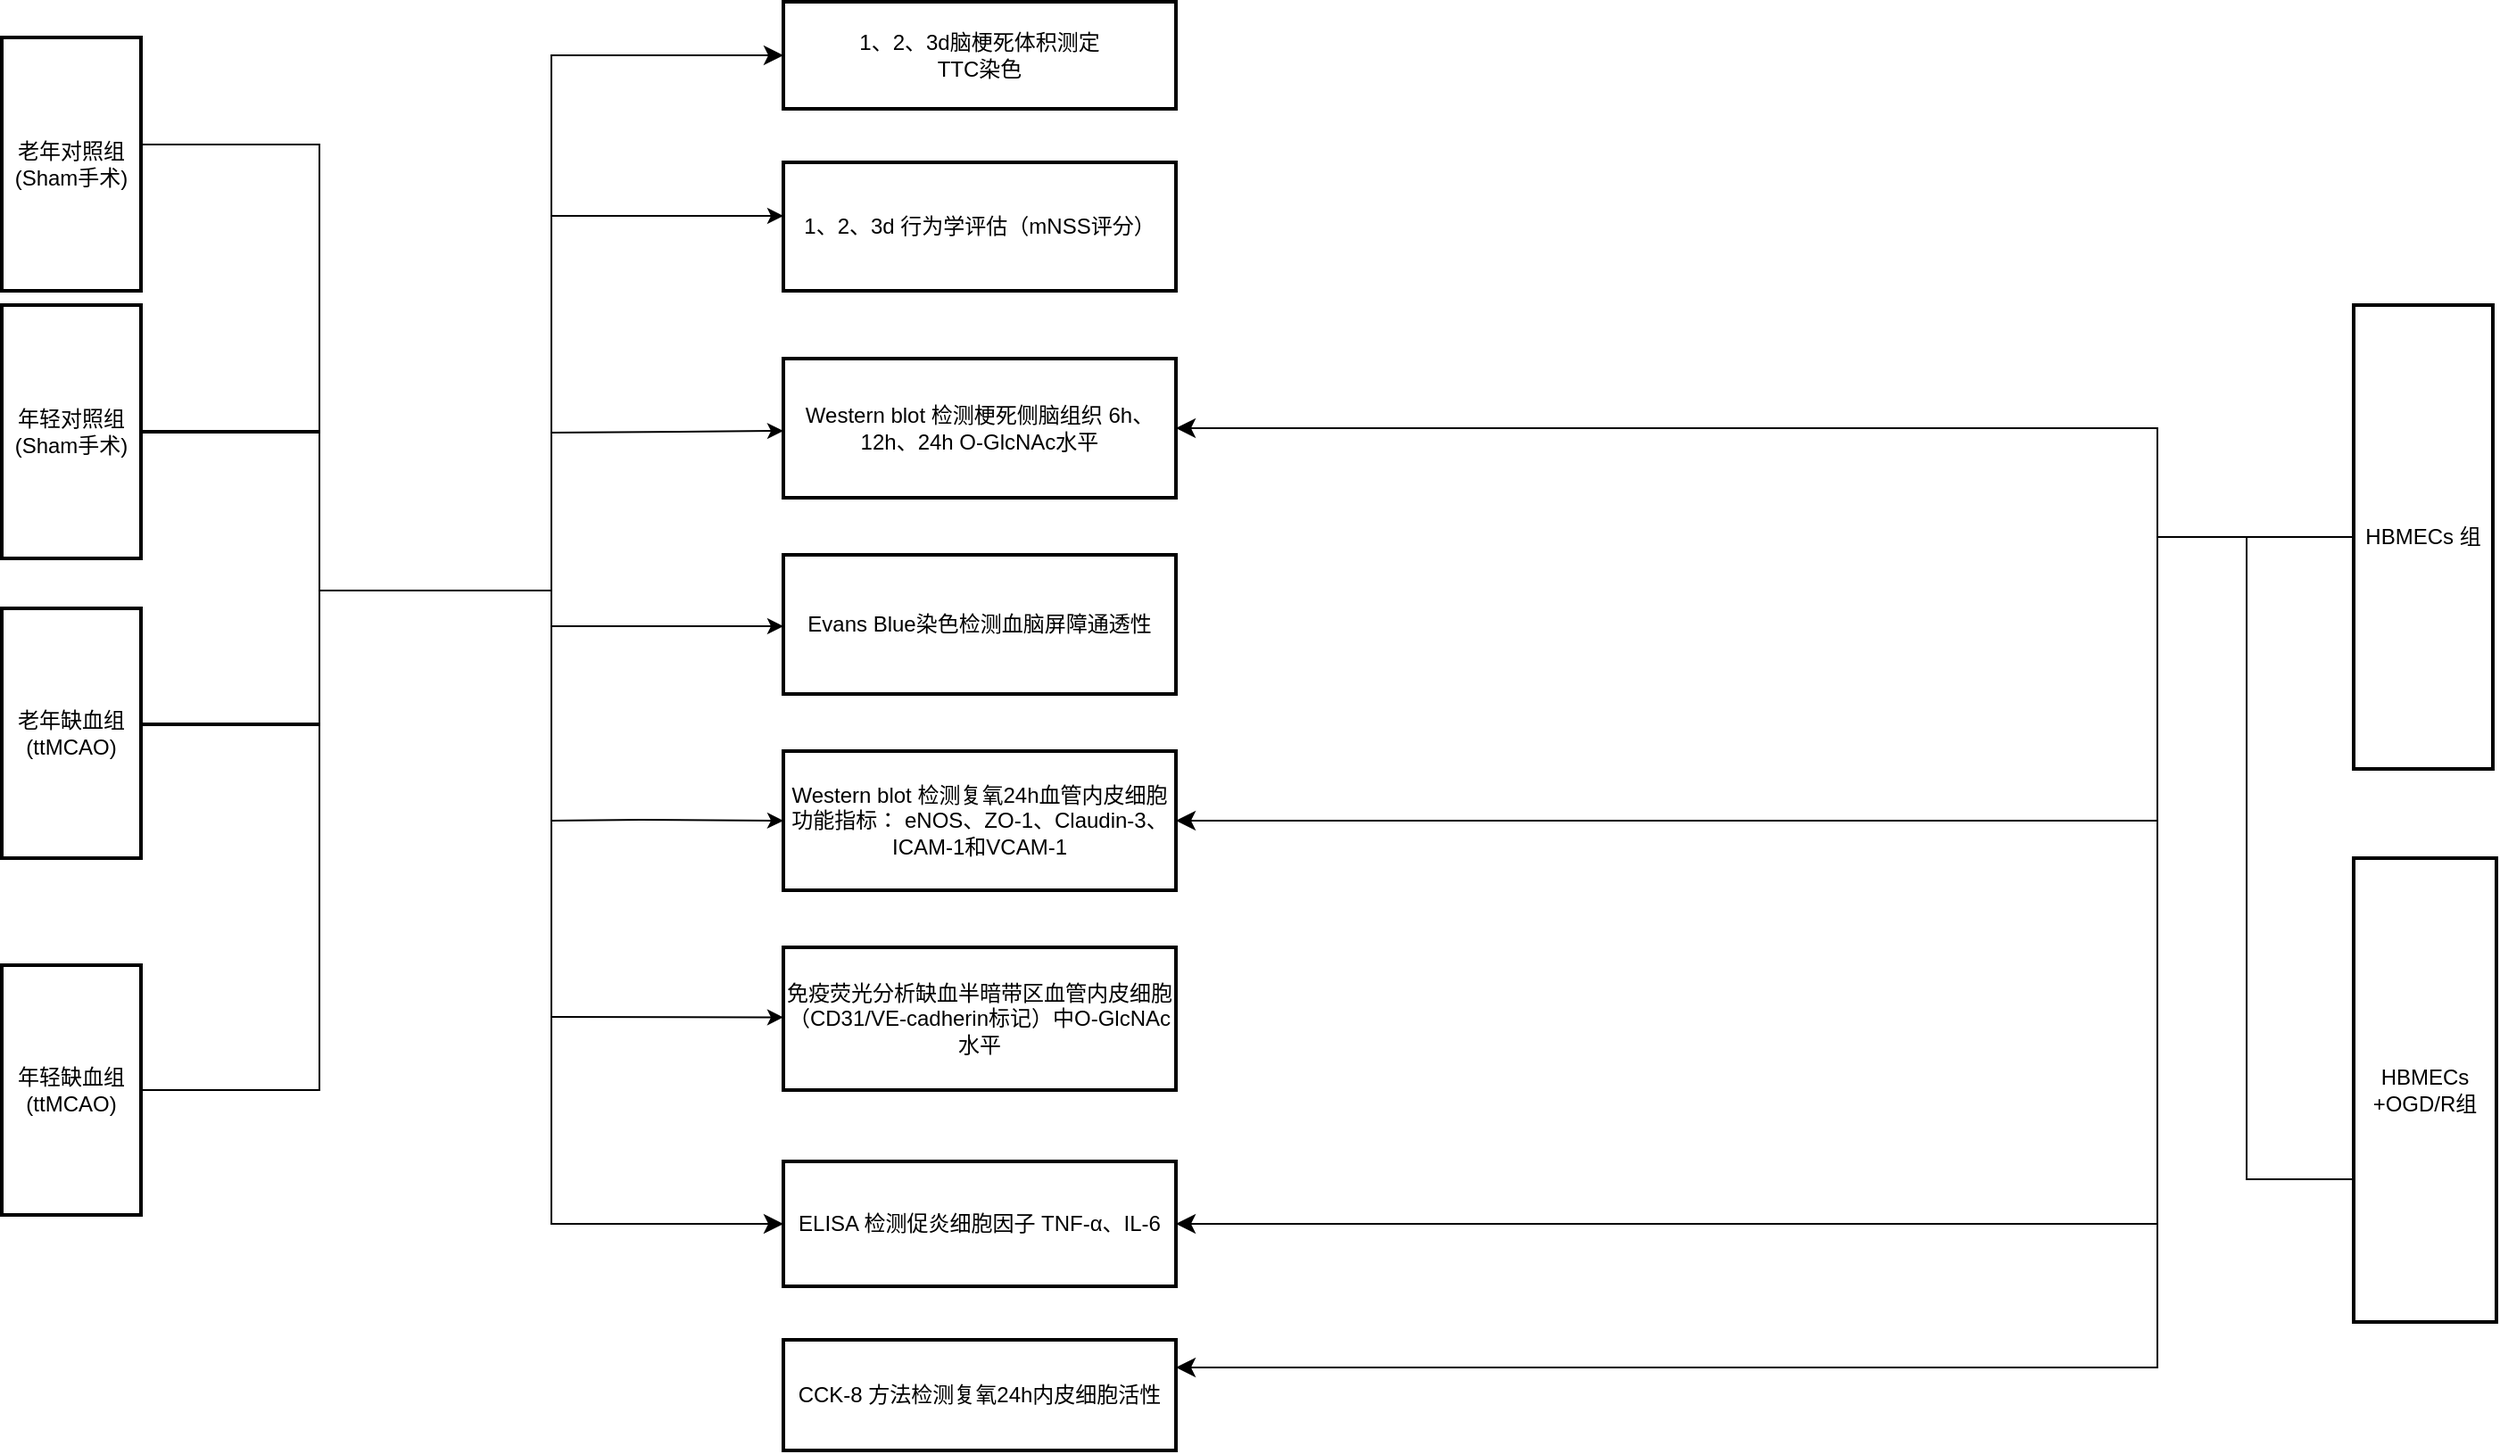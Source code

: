 <mxfile version="26.0.16">
  <diagram name="第 1 页" id="xFfsTyWotrYMLV9bJrBI">
    <mxGraphModel dx="5272" dy="829" grid="1" gridSize="10" guides="1" tooltips="1" connect="1" arrows="1" fold="1" page="1" pageScale="1" pageWidth="3300" pageHeight="4681" math="0" shadow="0">
      <root>
        <mxCell id="0" />
        <mxCell id="1" parent="0" />
        <mxCell id="ZdD5bpX7GYeLZ1ydD8iu-57" value="老年对照组&#xa;(Sham手术)" style="whiteSpace=wrap;strokeWidth=2;direction=south;" parent="1" vertex="1">
          <mxGeometry x="-318" y="180" width="78" height="142" as="geometry" />
        </mxCell>
        <mxCell id="ZdD5bpX7GYeLZ1ydD8iu-58" value="年轻对照组&#xa;(Sham手术)" style="whiteSpace=wrap;strokeWidth=2;direction=south;" parent="1" vertex="1">
          <mxGeometry x="-318" y="330" width="78" height="142" as="geometry" />
        </mxCell>
        <mxCell id="ZdD5bpX7GYeLZ1ydD8iu-59" value="老年缺血组&#xa;(ttMCAO)" style="whiteSpace=wrap;strokeWidth=2;direction=south;" parent="1" vertex="1">
          <mxGeometry x="-318" y="500" width="78" height="140" as="geometry" />
        </mxCell>
        <mxCell id="ZdD5bpX7GYeLZ1ydD8iu-60" value="年轻缺血组&#xa;(ttMCAO)" style="whiteSpace=wrap;strokeWidth=2;direction=south;" parent="1" vertex="1">
          <mxGeometry x="-318" y="700" width="78" height="140" as="geometry" />
        </mxCell>
        <mxCell id="ZdD5bpX7GYeLZ1ydD8iu-64" value="1、2、3d 行为学评估（mNSS评分）" style="whiteSpace=wrap;strokeWidth=2;direction=west;" parent="1" vertex="1">
          <mxGeometry x="120" y="250" width="220" height="72" as="geometry" />
        </mxCell>
        <mxCell id="ZdD5bpX7GYeLZ1ydD8iu-65" value="1、2、3d脑梗死体积测定&#xa;TTC染色" style="whiteSpace=wrap;strokeWidth=2;direction=west;" parent="1" vertex="1">
          <mxGeometry x="120" y="160" width="220" height="60" as="geometry" />
        </mxCell>
        <mxCell id="ZdD5bpX7GYeLZ1ydD8iu-66" value="Evans Blue染色检测血脑屏障通透性" style="whiteSpace=wrap;strokeWidth=2;direction=west;" parent="1" vertex="1">
          <mxGeometry x="120" y="470" width="220" height="78" as="geometry" />
        </mxCell>
        <mxCell id="ZdD5bpX7GYeLZ1ydD8iu-67" value="Western blot 检测梗死侧脑组织 6h、12h、24h O-GlcNAc水平" style="whiteSpace=wrap;strokeWidth=2;direction=west;" parent="1" vertex="1">
          <mxGeometry x="120" y="360" width="220" height="78" as="geometry" />
        </mxCell>
        <mxCell id="ZdD5bpX7GYeLZ1ydD8iu-68" value="Western blot 检测复氧24h血管内皮细胞功能指标： eNOS、ZO-1、Claudin-3、ICAM-1和VCAM-1" style="whiteSpace=wrap;strokeWidth=2;direction=west;" parent="1" vertex="1">
          <mxGeometry x="120" y="580" width="220" height="78" as="geometry" />
        </mxCell>
        <mxCell id="ZdD5bpX7GYeLZ1ydD8iu-69" value="免疫荧光分析缺血半暗带区血管内皮细胞（CD31/VE-cadherin标记）中O-GlcNAc水平" style="whiteSpace=wrap;strokeWidth=2;direction=west;" parent="1" vertex="1">
          <mxGeometry x="120" y="690" width="220" height="80" as="geometry" />
        </mxCell>
        <mxCell id="ZdD5bpX7GYeLZ1ydD8iu-70" value="ELISA 检测促炎细胞因子 TNF-α、IL-6" style="whiteSpace=wrap;strokeWidth=2;direction=west;" parent="1" vertex="1">
          <mxGeometry x="120" y="810" width="220" height="70" as="geometry" />
        </mxCell>
        <mxCell id="ZdD5bpX7GYeLZ1ydD8iu-163" value="HBMECs +OGD/R组" style="whiteSpace=wrap;strokeWidth=2;direction=south;" parent="1" vertex="1">
          <mxGeometry x="1000" y="640" width="80" height="260" as="geometry" />
        </mxCell>
        <mxCell id="ZdD5bpX7GYeLZ1ydD8iu-164" value="HBMECs 组" style="whiteSpace=wrap;strokeWidth=2;direction=south;" parent="1" vertex="1">
          <mxGeometry x="1000" y="330" width="78" height="260" as="geometry" />
        </mxCell>
        <mxCell id="ZdD5bpX7GYeLZ1ydD8iu-168" value="CCK-8 方法检测复氧24h内皮细胞活性" style="whiteSpace=wrap;strokeWidth=2;direction=west;" parent="1" vertex="1">
          <mxGeometry x="120" y="910" width="220" height="62" as="geometry" />
        </mxCell>
        <mxCell id="ZdD5bpX7GYeLZ1ydD8iu-196" value="" style="edgeStyle=elbowEdgeStyle;elbow=horizontal;endArrow=classic;html=1;curved=0;rounded=0;endSize=8;startSize=8;exitX=0.5;exitY=1;exitDx=0;exitDy=0;entryX=0;entryY=0.5;entryDx=0;entryDy=0;" parent="1" source="ZdD5bpX7GYeLZ1ydD8iu-164" target="ZdD5bpX7GYeLZ1ydD8iu-68" edge="1">
          <mxGeometry width="50" height="50" relative="1" as="geometry">
            <mxPoint x="660" y="570" as="sourcePoint" />
            <mxPoint x="790" y="195" as="targetPoint" />
            <Array as="points">
              <mxPoint x="890" y="550" />
              <mxPoint x="890" y="240" />
            </Array>
          </mxGeometry>
        </mxCell>
        <mxCell id="ZdD5bpX7GYeLZ1ydD8iu-197" value="" style="edgeStyle=elbowEdgeStyle;elbow=horizontal;endArrow=classic;html=1;curved=0;rounded=0;endSize=8;startSize=8;entryX=0;entryY=0.75;entryDx=0;entryDy=0;" parent="1" target="ZdD5bpX7GYeLZ1ydD8iu-168" edge="1">
          <mxGeometry width="50" height="50" relative="1" as="geometry">
            <mxPoint x="1000" y="460" as="sourcePoint" />
            <mxPoint x="870" y="410" as="targetPoint" />
            <Array as="points">
              <mxPoint x="890" y="340" />
            </Array>
          </mxGeometry>
        </mxCell>
        <mxCell id="ZdD5bpX7GYeLZ1ydD8iu-199" value="" style="edgeStyle=elbowEdgeStyle;elbow=horizontal;endArrow=classic;html=1;curved=0;rounded=0;endSize=8;startSize=8;exitX=0.5;exitY=1;exitDx=0;exitDy=0;entryX=0;entryY=0.5;entryDx=0;entryDy=0;" parent="1" source="ZdD5bpX7GYeLZ1ydD8iu-164" target="ZdD5bpX7GYeLZ1ydD8iu-67" edge="1">
          <mxGeometry width="50" height="50" relative="1" as="geometry">
            <mxPoint x="870" y="460" as="sourcePoint" />
            <mxPoint x="920" y="410" as="targetPoint" />
            <Array as="points">
              <mxPoint x="890" y="430" />
              <mxPoint x="890" y="420" />
            </Array>
          </mxGeometry>
        </mxCell>
        <mxCell id="ZdD5bpX7GYeLZ1ydD8iu-202" value="" style="edgeStyle=elbowEdgeStyle;elbow=horizontal;endArrow=classic;html=1;curved=0;rounded=0;endSize=8;startSize=8;entryX=0;entryY=0.5;entryDx=0;entryDy=0;" parent="1" target="ZdD5bpX7GYeLZ1ydD8iu-70" edge="1">
          <mxGeometry width="50" height="50" relative="1" as="geometry">
            <mxPoint x="990" y="460" as="sourcePoint" />
            <mxPoint x="920" y="410" as="targetPoint" />
            <Array as="points">
              <mxPoint x="890" y="660" />
            </Array>
          </mxGeometry>
        </mxCell>
        <mxCell id="2ft58m9F2QiJP_cwq27R-38" value="" style="endArrow=classic;html=1;rounded=0;entryX=1;entryY=0.5;entryDx=0;entryDy=0;" edge="1" parent="1" target="ZdD5bpX7GYeLZ1ydD8iu-68">
          <mxGeometry width="50" height="50" relative="1" as="geometry">
            <mxPoint x="-10" y="619" as="sourcePoint" />
            <mxPoint x="70" y="618.5" as="targetPoint" />
            <Array as="points">
              <mxPoint x="40" y="618.5" />
            </Array>
          </mxGeometry>
        </mxCell>
        <mxCell id="2ft58m9F2QiJP_cwq27R-42" value="" style="shape=partialRectangle;whiteSpace=wrap;html=1;bottom=1;right=1;left=1;top=0;fillColor=none;routingCenterX=-0.5;direction=north;" vertex="1" parent="1">
          <mxGeometry x="-240" y="240" width="100" height="530" as="geometry" />
        </mxCell>
        <mxCell id="2ft58m9F2QiJP_cwq27R-43" value="" style="line;strokeWidth=2;html=1;" vertex="1" parent="1">
          <mxGeometry x="-240" y="396" width="100" height="10" as="geometry" />
        </mxCell>
        <mxCell id="2ft58m9F2QiJP_cwq27R-44" value="" style="line;strokeWidth=2;html=1;" vertex="1" parent="1">
          <mxGeometry x="-240" y="560" width="100" height="10" as="geometry" />
        </mxCell>
        <mxCell id="2ft58m9F2QiJP_cwq27R-56" value="" style="edgeStyle=elbowEdgeStyle;elbow=horizontal;endArrow=classic;html=1;curved=0;rounded=0;endSize=8;startSize=8;entryX=1;entryY=0.5;entryDx=0;entryDy=0;" edge="1" parent="1" target="ZdD5bpX7GYeLZ1ydD8iu-65">
          <mxGeometry width="50" height="50" relative="1" as="geometry">
            <mxPoint x="-140" y="490" as="sourcePoint" />
            <mxPoint x="350" y="490" as="targetPoint" />
            <Array as="points">
              <mxPoint x="-10" y="460" />
            </Array>
          </mxGeometry>
        </mxCell>
        <mxCell id="2ft58m9F2QiJP_cwq27R-57" value="" style="edgeStyle=elbowEdgeStyle;elbow=horizontal;endArrow=classic;html=1;curved=0;rounded=0;endSize=8;startSize=8;entryX=1;entryY=0.5;entryDx=0;entryDy=0;" edge="1" parent="1" target="ZdD5bpX7GYeLZ1ydD8iu-70">
          <mxGeometry width="50" height="50" relative="1" as="geometry">
            <mxPoint x="-10" y="480" as="sourcePoint" />
            <mxPoint x="110" y="538" as="targetPoint" />
            <Array as="points">
              <mxPoint x="-10" y="520" />
              <mxPoint x="-10" y="500" />
            </Array>
          </mxGeometry>
        </mxCell>
        <mxCell id="2ft58m9F2QiJP_cwq27R-59" value="" style="endArrow=classic;html=1;rounded=0;" edge="1" parent="1">
          <mxGeometry width="50" height="50" relative="1" as="geometry">
            <mxPoint x="-10" y="510" as="sourcePoint" />
            <mxPoint x="120" y="510" as="targetPoint" />
          </mxGeometry>
        </mxCell>
        <mxCell id="2ft58m9F2QiJP_cwq27R-60" value="" style="endArrow=classic;html=1;rounded=0;" edge="1" parent="1">
          <mxGeometry width="50" height="50" relative="1" as="geometry">
            <mxPoint x="-10" y="401.5" as="sourcePoint" />
            <mxPoint x="120" y="400.5" as="targetPoint" />
          </mxGeometry>
        </mxCell>
        <mxCell id="2ft58m9F2QiJP_cwq27R-61" value="" style="shape=partialRectangle;whiteSpace=wrap;html=1;bottom=1;right=1;left=1;top=0;fillColor=none;routingCenterX=-0.5;direction=south;" vertex="1" parent="1">
          <mxGeometry x="940" y="460" width="60" height="360" as="geometry" />
        </mxCell>
        <mxCell id="2ft58m9F2QiJP_cwq27R-63" value="" style="endArrow=classic;html=1;rounded=0;" edge="1" parent="1">
          <mxGeometry width="50" height="50" relative="1" as="geometry">
            <mxPoint x="-10" y="280" as="sourcePoint" />
            <mxPoint x="120" y="280" as="targetPoint" />
          </mxGeometry>
        </mxCell>
        <mxCell id="2ft58m9F2QiJP_cwq27R-64" value="" style="endArrow=classic;html=1;rounded=0;" edge="1" parent="1">
          <mxGeometry width="50" height="50" relative="1" as="geometry">
            <mxPoint x="-10" y="729" as="sourcePoint" />
            <mxPoint x="120" y="729.23" as="targetPoint" />
          </mxGeometry>
        </mxCell>
      </root>
    </mxGraphModel>
  </diagram>
</mxfile>
